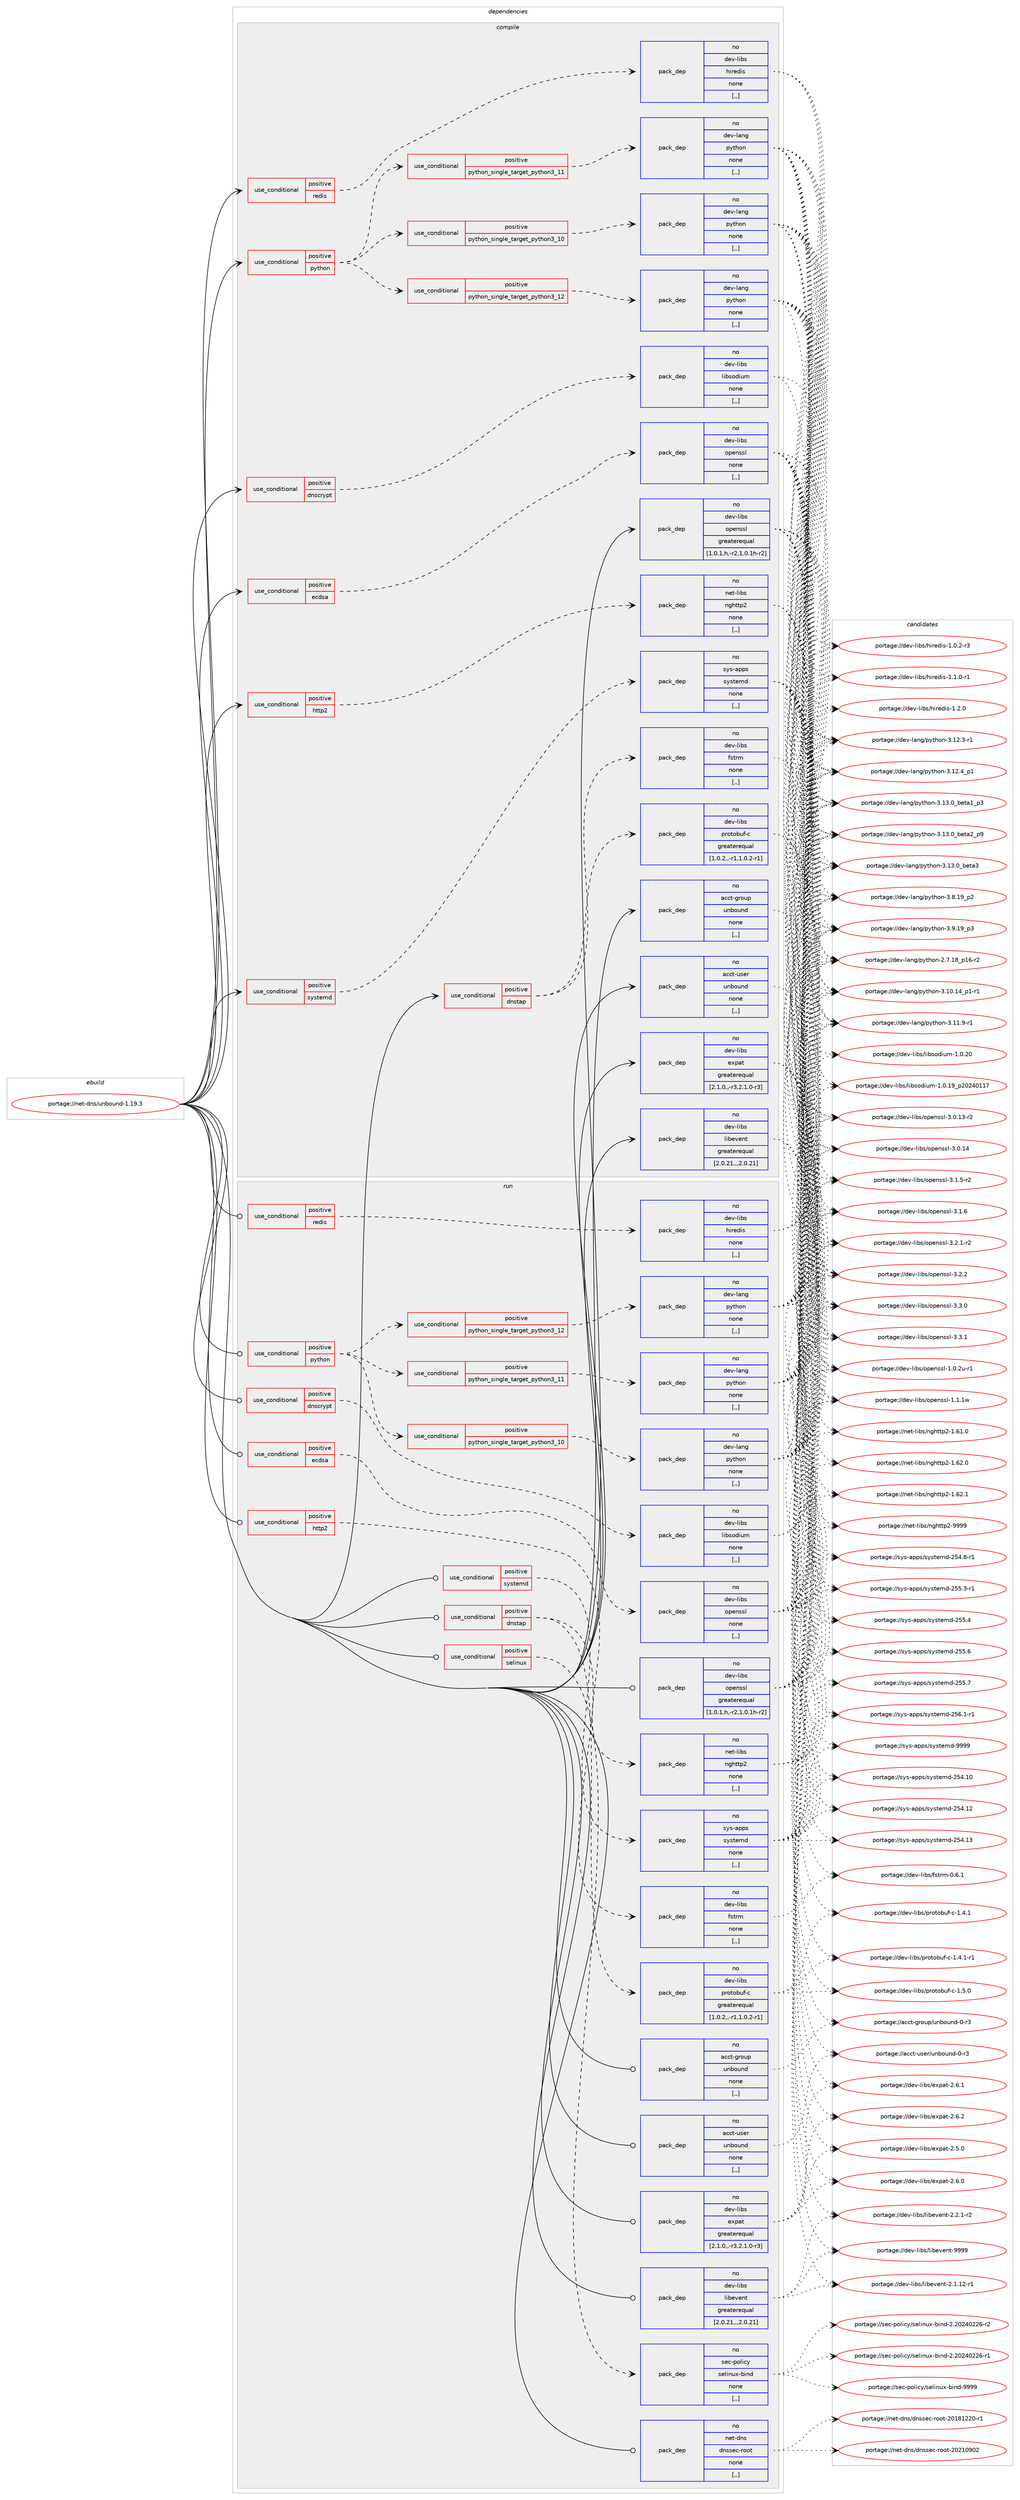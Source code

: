 digraph prolog {

# *************
# Graph options
# *************

newrank=true;
concentrate=true;
compound=true;
graph [rankdir=LR,fontname=Helvetica,fontsize=10,ranksep=1.5];#, ranksep=2.5, nodesep=0.2];
edge  [arrowhead=vee];
node  [fontname=Helvetica,fontsize=10];

# **********
# The ebuild
# **********

subgraph cluster_leftcol {
color=gray;
rank=same;
label=<<i>ebuild</i>>;
id [label="portage://net-dns/unbound-1.19.3", color=red, width=4, href="../net-dns/unbound-1.19.3.svg"];
}

# ****************
# The dependencies
# ****************

subgraph cluster_midcol {
color=gray;
label=<<i>dependencies</i>>;
subgraph cluster_compile {
fillcolor="#eeeeee";
style=filled;
label=<<i>compile</i>>;
subgraph cond87508 {
dependency337919 [label=<<TABLE BORDER="0" CELLBORDER="1" CELLSPACING="0" CELLPADDING="4"><TR><TD ROWSPAN="3" CELLPADDING="10">use_conditional</TD></TR><TR><TD>positive</TD></TR><TR><TD>dnscrypt</TD></TR></TABLE>>, shape=none, color=red];
subgraph pack247878 {
dependency337920 [label=<<TABLE BORDER="0" CELLBORDER="1" CELLSPACING="0" CELLPADDING="4" WIDTH="220"><TR><TD ROWSPAN="6" CELLPADDING="30">pack_dep</TD></TR><TR><TD WIDTH="110">no</TD></TR><TR><TD>dev-libs</TD></TR><TR><TD>libsodium</TD></TR><TR><TD>none</TD></TR><TR><TD>[,,]</TD></TR></TABLE>>, shape=none, color=blue];
}
dependency337919:e -> dependency337920:w [weight=20,style="dashed",arrowhead="vee"];
}
id:e -> dependency337919:w [weight=20,style="solid",arrowhead="vee"];
subgraph cond87509 {
dependency337921 [label=<<TABLE BORDER="0" CELLBORDER="1" CELLSPACING="0" CELLPADDING="4"><TR><TD ROWSPAN="3" CELLPADDING="10">use_conditional</TD></TR><TR><TD>positive</TD></TR><TR><TD>dnstap</TD></TR></TABLE>>, shape=none, color=red];
subgraph pack247879 {
dependency337922 [label=<<TABLE BORDER="0" CELLBORDER="1" CELLSPACING="0" CELLPADDING="4" WIDTH="220"><TR><TD ROWSPAN="6" CELLPADDING="30">pack_dep</TD></TR><TR><TD WIDTH="110">no</TD></TR><TR><TD>dev-libs</TD></TR><TR><TD>fstrm</TD></TR><TR><TD>none</TD></TR><TR><TD>[,,]</TD></TR></TABLE>>, shape=none, color=blue];
}
dependency337921:e -> dependency337922:w [weight=20,style="dashed",arrowhead="vee"];
subgraph pack247880 {
dependency337923 [label=<<TABLE BORDER="0" CELLBORDER="1" CELLSPACING="0" CELLPADDING="4" WIDTH="220"><TR><TD ROWSPAN="6" CELLPADDING="30">pack_dep</TD></TR><TR><TD WIDTH="110">no</TD></TR><TR><TD>dev-libs</TD></TR><TR><TD>protobuf-c</TD></TR><TR><TD>greaterequal</TD></TR><TR><TD>[1.0.2,,-r1,1.0.2-r1]</TD></TR></TABLE>>, shape=none, color=blue];
}
dependency337921:e -> dependency337923:w [weight=20,style="dashed",arrowhead="vee"];
}
id:e -> dependency337921:w [weight=20,style="solid",arrowhead="vee"];
subgraph cond87510 {
dependency337924 [label=<<TABLE BORDER="0" CELLBORDER="1" CELLSPACING="0" CELLPADDING="4"><TR><TD ROWSPAN="3" CELLPADDING="10">use_conditional</TD></TR><TR><TD>positive</TD></TR><TR><TD>ecdsa</TD></TR></TABLE>>, shape=none, color=red];
subgraph pack247881 {
dependency337925 [label=<<TABLE BORDER="0" CELLBORDER="1" CELLSPACING="0" CELLPADDING="4" WIDTH="220"><TR><TD ROWSPAN="6" CELLPADDING="30">pack_dep</TD></TR><TR><TD WIDTH="110">no</TD></TR><TR><TD>dev-libs</TD></TR><TR><TD>openssl</TD></TR><TR><TD>none</TD></TR><TR><TD>[,,]</TD></TR></TABLE>>, shape=none, color=blue];
}
dependency337924:e -> dependency337925:w [weight=20,style="dashed",arrowhead="vee"];
}
id:e -> dependency337924:w [weight=20,style="solid",arrowhead="vee"];
subgraph cond87511 {
dependency337926 [label=<<TABLE BORDER="0" CELLBORDER="1" CELLSPACING="0" CELLPADDING="4"><TR><TD ROWSPAN="3" CELLPADDING="10">use_conditional</TD></TR><TR><TD>positive</TD></TR><TR><TD>http2</TD></TR></TABLE>>, shape=none, color=red];
subgraph pack247882 {
dependency337927 [label=<<TABLE BORDER="0" CELLBORDER="1" CELLSPACING="0" CELLPADDING="4" WIDTH="220"><TR><TD ROWSPAN="6" CELLPADDING="30">pack_dep</TD></TR><TR><TD WIDTH="110">no</TD></TR><TR><TD>net-libs</TD></TR><TR><TD>nghttp2</TD></TR><TR><TD>none</TD></TR><TR><TD>[,,]</TD></TR></TABLE>>, shape=none, color=blue];
}
dependency337926:e -> dependency337927:w [weight=20,style="dashed",arrowhead="vee"];
}
id:e -> dependency337926:w [weight=20,style="solid",arrowhead="vee"];
subgraph cond87512 {
dependency337928 [label=<<TABLE BORDER="0" CELLBORDER="1" CELLSPACING="0" CELLPADDING="4"><TR><TD ROWSPAN="3" CELLPADDING="10">use_conditional</TD></TR><TR><TD>positive</TD></TR><TR><TD>python</TD></TR></TABLE>>, shape=none, color=red];
subgraph cond87513 {
dependency337929 [label=<<TABLE BORDER="0" CELLBORDER="1" CELLSPACING="0" CELLPADDING="4"><TR><TD ROWSPAN="3" CELLPADDING="10">use_conditional</TD></TR><TR><TD>positive</TD></TR><TR><TD>python_single_target_python3_10</TD></TR></TABLE>>, shape=none, color=red];
subgraph pack247883 {
dependency337930 [label=<<TABLE BORDER="0" CELLBORDER="1" CELLSPACING="0" CELLPADDING="4" WIDTH="220"><TR><TD ROWSPAN="6" CELLPADDING="30">pack_dep</TD></TR><TR><TD WIDTH="110">no</TD></TR><TR><TD>dev-lang</TD></TR><TR><TD>python</TD></TR><TR><TD>none</TD></TR><TR><TD>[,,]</TD></TR></TABLE>>, shape=none, color=blue];
}
dependency337929:e -> dependency337930:w [weight=20,style="dashed",arrowhead="vee"];
}
dependency337928:e -> dependency337929:w [weight=20,style="dashed",arrowhead="vee"];
subgraph cond87514 {
dependency337931 [label=<<TABLE BORDER="0" CELLBORDER="1" CELLSPACING="0" CELLPADDING="4"><TR><TD ROWSPAN="3" CELLPADDING="10">use_conditional</TD></TR><TR><TD>positive</TD></TR><TR><TD>python_single_target_python3_11</TD></TR></TABLE>>, shape=none, color=red];
subgraph pack247884 {
dependency337932 [label=<<TABLE BORDER="0" CELLBORDER="1" CELLSPACING="0" CELLPADDING="4" WIDTH="220"><TR><TD ROWSPAN="6" CELLPADDING="30">pack_dep</TD></TR><TR><TD WIDTH="110">no</TD></TR><TR><TD>dev-lang</TD></TR><TR><TD>python</TD></TR><TR><TD>none</TD></TR><TR><TD>[,,]</TD></TR></TABLE>>, shape=none, color=blue];
}
dependency337931:e -> dependency337932:w [weight=20,style="dashed",arrowhead="vee"];
}
dependency337928:e -> dependency337931:w [weight=20,style="dashed",arrowhead="vee"];
subgraph cond87515 {
dependency337933 [label=<<TABLE BORDER="0" CELLBORDER="1" CELLSPACING="0" CELLPADDING="4"><TR><TD ROWSPAN="3" CELLPADDING="10">use_conditional</TD></TR><TR><TD>positive</TD></TR><TR><TD>python_single_target_python3_12</TD></TR></TABLE>>, shape=none, color=red];
subgraph pack247885 {
dependency337934 [label=<<TABLE BORDER="0" CELLBORDER="1" CELLSPACING="0" CELLPADDING="4" WIDTH="220"><TR><TD ROWSPAN="6" CELLPADDING="30">pack_dep</TD></TR><TR><TD WIDTH="110">no</TD></TR><TR><TD>dev-lang</TD></TR><TR><TD>python</TD></TR><TR><TD>none</TD></TR><TR><TD>[,,]</TD></TR></TABLE>>, shape=none, color=blue];
}
dependency337933:e -> dependency337934:w [weight=20,style="dashed",arrowhead="vee"];
}
dependency337928:e -> dependency337933:w [weight=20,style="dashed",arrowhead="vee"];
}
id:e -> dependency337928:w [weight=20,style="solid",arrowhead="vee"];
subgraph cond87516 {
dependency337935 [label=<<TABLE BORDER="0" CELLBORDER="1" CELLSPACING="0" CELLPADDING="4"><TR><TD ROWSPAN="3" CELLPADDING="10">use_conditional</TD></TR><TR><TD>positive</TD></TR><TR><TD>redis</TD></TR></TABLE>>, shape=none, color=red];
subgraph pack247886 {
dependency337936 [label=<<TABLE BORDER="0" CELLBORDER="1" CELLSPACING="0" CELLPADDING="4" WIDTH="220"><TR><TD ROWSPAN="6" CELLPADDING="30">pack_dep</TD></TR><TR><TD WIDTH="110">no</TD></TR><TR><TD>dev-libs</TD></TR><TR><TD>hiredis</TD></TR><TR><TD>none</TD></TR><TR><TD>[,,]</TD></TR></TABLE>>, shape=none, color=blue];
}
dependency337935:e -> dependency337936:w [weight=20,style="dashed",arrowhead="vee"];
}
id:e -> dependency337935:w [weight=20,style="solid",arrowhead="vee"];
subgraph cond87517 {
dependency337937 [label=<<TABLE BORDER="0" CELLBORDER="1" CELLSPACING="0" CELLPADDING="4"><TR><TD ROWSPAN="3" CELLPADDING="10">use_conditional</TD></TR><TR><TD>positive</TD></TR><TR><TD>systemd</TD></TR></TABLE>>, shape=none, color=red];
subgraph pack247887 {
dependency337938 [label=<<TABLE BORDER="0" CELLBORDER="1" CELLSPACING="0" CELLPADDING="4" WIDTH="220"><TR><TD ROWSPAN="6" CELLPADDING="30">pack_dep</TD></TR><TR><TD WIDTH="110">no</TD></TR><TR><TD>sys-apps</TD></TR><TR><TD>systemd</TD></TR><TR><TD>none</TD></TR><TR><TD>[,,]</TD></TR></TABLE>>, shape=none, color=blue];
}
dependency337937:e -> dependency337938:w [weight=20,style="dashed",arrowhead="vee"];
}
id:e -> dependency337937:w [weight=20,style="solid",arrowhead="vee"];
subgraph pack247888 {
dependency337939 [label=<<TABLE BORDER="0" CELLBORDER="1" CELLSPACING="0" CELLPADDING="4" WIDTH="220"><TR><TD ROWSPAN="6" CELLPADDING="30">pack_dep</TD></TR><TR><TD WIDTH="110">no</TD></TR><TR><TD>acct-group</TD></TR><TR><TD>unbound</TD></TR><TR><TD>none</TD></TR><TR><TD>[,,]</TD></TR></TABLE>>, shape=none, color=blue];
}
id:e -> dependency337939:w [weight=20,style="solid",arrowhead="vee"];
subgraph pack247889 {
dependency337940 [label=<<TABLE BORDER="0" CELLBORDER="1" CELLSPACING="0" CELLPADDING="4" WIDTH="220"><TR><TD ROWSPAN="6" CELLPADDING="30">pack_dep</TD></TR><TR><TD WIDTH="110">no</TD></TR><TR><TD>acct-user</TD></TR><TR><TD>unbound</TD></TR><TR><TD>none</TD></TR><TR><TD>[,,]</TD></TR></TABLE>>, shape=none, color=blue];
}
id:e -> dependency337940:w [weight=20,style="solid",arrowhead="vee"];
subgraph pack247890 {
dependency337941 [label=<<TABLE BORDER="0" CELLBORDER="1" CELLSPACING="0" CELLPADDING="4" WIDTH="220"><TR><TD ROWSPAN="6" CELLPADDING="30">pack_dep</TD></TR><TR><TD WIDTH="110">no</TD></TR><TR><TD>dev-libs</TD></TR><TR><TD>expat</TD></TR><TR><TD>greaterequal</TD></TR><TR><TD>[2.1.0,,-r3,2.1.0-r3]</TD></TR></TABLE>>, shape=none, color=blue];
}
id:e -> dependency337941:w [weight=20,style="solid",arrowhead="vee"];
subgraph pack247891 {
dependency337942 [label=<<TABLE BORDER="0" CELLBORDER="1" CELLSPACING="0" CELLPADDING="4" WIDTH="220"><TR><TD ROWSPAN="6" CELLPADDING="30">pack_dep</TD></TR><TR><TD WIDTH="110">no</TD></TR><TR><TD>dev-libs</TD></TR><TR><TD>libevent</TD></TR><TR><TD>greaterequal</TD></TR><TR><TD>[2.0.21,,,2.0.21]</TD></TR></TABLE>>, shape=none, color=blue];
}
id:e -> dependency337942:w [weight=20,style="solid",arrowhead="vee"];
subgraph pack247892 {
dependency337943 [label=<<TABLE BORDER="0" CELLBORDER="1" CELLSPACING="0" CELLPADDING="4" WIDTH="220"><TR><TD ROWSPAN="6" CELLPADDING="30">pack_dep</TD></TR><TR><TD WIDTH="110">no</TD></TR><TR><TD>dev-libs</TD></TR><TR><TD>openssl</TD></TR><TR><TD>greaterequal</TD></TR><TR><TD>[1.0.1,h,-r2,1.0.1h-r2]</TD></TR></TABLE>>, shape=none, color=blue];
}
id:e -> dependency337943:w [weight=20,style="solid",arrowhead="vee"];
}
subgraph cluster_compileandrun {
fillcolor="#eeeeee";
style=filled;
label=<<i>compile and run</i>>;
}
subgraph cluster_run {
fillcolor="#eeeeee";
style=filled;
label=<<i>run</i>>;
subgraph cond87518 {
dependency337944 [label=<<TABLE BORDER="0" CELLBORDER="1" CELLSPACING="0" CELLPADDING="4"><TR><TD ROWSPAN="3" CELLPADDING="10">use_conditional</TD></TR><TR><TD>positive</TD></TR><TR><TD>dnscrypt</TD></TR></TABLE>>, shape=none, color=red];
subgraph pack247893 {
dependency337945 [label=<<TABLE BORDER="0" CELLBORDER="1" CELLSPACING="0" CELLPADDING="4" WIDTH="220"><TR><TD ROWSPAN="6" CELLPADDING="30">pack_dep</TD></TR><TR><TD WIDTH="110">no</TD></TR><TR><TD>dev-libs</TD></TR><TR><TD>libsodium</TD></TR><TR><TD>none</TD></TR><TR><TD>[,,]</TD></TR></TABLE>>, shape=none, color=blue];
}
dependency337944:e -> dependency337945:w [weight=20,style="dashed",arrowhead="vee"];
}
id:e -> dependency337944:w [weight=20,style="solid",arrowhead="odot"];
subgraph cond87519 {
dependency337946 [label=<<TABLE BORDER="0" CELLBORDER="1" CELLSPACING="0" CELLPADDING="4"><TR><TD ROWSPAN="3" CELLPADDING="10">use_conditional</TD></TR><TR><TD>positive</TD></TR><TR><TD>dnstap</TD></TR></TABLE>>, shape=none, color=red];
subgraph pack247894 {
dependency337947 [label=<<TABLE BORDER="0" CELLBORDER="1" CELLSPACING="0" CELLPADDING="4" WIDTH="220"><TR><TD ROWSPAN="6" CELLPADDING="30">pack_dep</TD></TR><TR><TD WIDTH="110">no</TD></TR><TR><TD>dev-libs</TD></TR><TR><TD>fstrm</TD></TR><TR><TD>none</TD></TR><TR><TD>[,,]</TD></TR></TABLE>>, shape=none, color=blue];
}
dependency337946:e -> dependency337947:w [weight=20,style="dashed",arrowhead="vee"];
subgraph pack247895 {
dependency337948 [label=<<TABLE BORDER="0" CELLBORDER="1" CELLSPACING="0" CELLPADDING="4" WIDTH="220"><TR><TD ROWSPAN="6" CELLPADDING="30">pack_dep</TD></TR><TR><TD WIDTH="110">no</TD></TR><TR><TD>dev-libs</TD></TR><TR><TD>protobuf-c</TD></TR><TR><TD>greaterequal</TD></TR><TR><TD>[1.0.2,,-r1,1.0.2-r1]</TD></TR></TABLE>>, shape=none, color=blue];
}
dependency337946:e -> dependency337948:w [weight=20,style="dashed",arrowhead="vee"];
}
id:e -> dependency337946:w [weight=20,style="solid",arrowhead="odot"];
subgraph cond87520 {
dependency337949 [label=<<TABLE BORDER="0" CELLBORDER="1" CELLSPACING="0" CELLPADDING="4"><TR><TD ROWSPAN="3" CELLPADDING="10">use_conditional</TD></TR><TR><TD>positive</TD></TR><TR><TD>ecdsa</TD></TR></TABLE>>, shape=none, color=red];
subgraph pack247896 {
dependency337950 [label=<<TABLE BORDER="0" CELLBORDER="1" CELLSPACING="0" CELLPADDING="4" WIDTH="220"><TR><TD ROWSPAN="6" CELLPADDING="30">pack_dep</TD></TR><TR><TD WIDTH="110">no</TD></TR><TR><TD>dev-libs</TD></TR><TR><TD>openssl</TD></TR><TR><TD>none</TD></TR><TR><TD>[,,]</TD></TR></TABLE>>, shape=none, color=blue];
}
dependency337949:e -> dependency337950:w [weight=20,style="dashed",arrowhead="vee"];
}
id:e -> dependency337949:w [weight=20,style="solid",arrowhead="odot"];
subgraph cond87521 {
dependency337951 [label=<<TABLE BORDER="0" CELLBORDER="1" CELLSPACING="0" CELLPADDING="4"><TR><TD ROWSPAN="3" CELLPADDING="10">use_conditional</TD></TR><TR><TD>positive</TD></TR><TR><TD>http2</TD></TR></TABLE>>, shape=none, color=red];
subgraph pack247897 {
dependency337952 [label=<<TABLE BORDER="0" CELLBORDER="1" CELLSPACING="0" CELLPADDING="4" WIDTH="220"><TR><TD ROWSPAN="6" CELLPADDING="30">pack_dep</TD></TR><TR><TD WIDTH="110">no</TD></TR><TR><TD>net-libs</TD></TR><TR><TD>nghttp2</TD></TR><TR><TD>none</TD></TR><TR><TD>[,,]</TD></TR></TABLE>>, shape=none, color=blue];
}
dependency337951:e -> dependency337952:w [weight=20,style="dashed",arrowhead="vee"];
}
id:e -> dependency337951:w [weight=20,style="solid",arrowhead="odot"];
subgraph cond87522 {
dependency337953 [label=<<TABLE BORDER="0" CELLBORDER="1" CELLSPACING="0" CELLPADDING="4"><TR><TD ROWSPAN="3" CELLPADDING="10">use_conditional</TD></TR><TR><TD>positive</TD></TR><TR><TD>python</TD></TR></TABLE>>, shape=none, color=red];
subgraph cond87523 {
dependency337954 [label=<<TABLE BORDER="0" CELLBORDER="1" CELLSPACING="0" CELLPADDING="4"><TR><TD ROWSPAN="3" CELLPADDING="10">use_conditional</TD></TR><TR><TD>positive</TD></TR><TR><TD>python_single_target_python3_10</TD></TR></TABLE>>, shape=none, color=red];
subgraph pack247898 {
dependency337955 [label=<<TABLE BORDER="0" CELLBORDER="1" CELLSPACING="0" CELLPADDING="4" WIDTH="220"><TR><TD ROWSPAN="6" CELLPADDING="30">pack_dep</TD></TR><TR><TD WIDTH="110">no</TD></TR><TR><TD>dev-lang</TD></TR><TR><TD>python</TD></TR><TR><TD>none</TD></TR><TR><TD>[,,]</TD></TR></TABLE>>, shape=none, color=blue];
}
dependency337954:e -> dependency337955:w [weight=20,style="dashed",arrowhead="vee"];
}
dependency337953:e -> dependency337954:w [weight=20,style="dashed",arrowhead="vee"];
subgraph cond87524 {
dependency337956 [label=<<TABLE BORDER="0" CELLBORDER="1" CELLSPACING="0" CELLPADDING="4"><TR><TD ROWSPAN="3" CELLPADDING="10">use_conditional</TD></TR><TR><TD>positive</TD></TR><TR><TD>python_single_target_python3_11</TD></TR></TABLE>>, shape=none, color=red];
subgraph pack247899 {
dependency337957 [label=<<TABLE BORDER="0" CELLBORDER="1" CELLSPACING="0" CELLPADDING="4" WIDTH="220"><TR><TD ROWSPAN="6" CELLPADDING="30">pack_dep</TD></TR><TR><TD WIDTH="110">no</TD></TR><TR><TD>dev-lang</TD></TR><TR><TD>python</TD></TR><TR><TD>none</TD></TR><TR><TD>[,,]</TD></TR></TABLE>>, shape=none, color=blue];
}
dependency337956:e -> dependency337957:w [weight=20,style="dashed",arrowhead="vee"];
}
dependency337953:e -> dependency337956:w [weight=20,style="dashed",arrowhead="vee"];
subgraph cond87525 {
dependency337958 [label=<<TABLE BORDER="0" CELLBORDER="1" CELLSPACING="0" CELLPADDING="4"><TR><TD ROWSPAN="3" CELLPADDING="10">use_conditional</TD></TR><TR><TD>positive</TD></TR><TR><TD>python_single_target_python3_12</TD></TR></TABLE>>, shape=none, color=red];
subgraph pack247900 {
dependency337959 [label=<<TABLE BORDER="0" CELLBORDER="1" CELLSPACING="0" CELLPADDING="4" WIDTH="220"><TR><TD ROWSPAN="6" CELLPADDING="30">pack_dep</TD></TR><TR><TD WIDTH="110">no</TD></TR><TR><TD>dev-lang</TD></TR><TR><TD>python</TD></TR><TR><TD>none</TD></TR><TR><TD>[,,]</TD></TR></TABLE>>, shape=none, color=blue];
}
dependency337958:e -> dependency337959:w [weight=20,style="dashed",arrowhead="vee"];
}
dependency337953:e -> dependency337958:w [weight=20,style="dashed",arrowhead="vee"];
}
id:e -> dependency337953:w [weight=20,style="solid",arrowhead="odot"];
subgraph cond87526 {
dependency337960 [label=<<TABLE BORDER="0" CELLBORDER="1" CELLSPACING="0" CELLPADDING="4"><TR><TD ROWSPAN="3" CELLPADDING="10">use_conditional</TD></TR><TR><TD>positive</TD></TR><TR><TD>redis</TD></TR></TABLE>>, shape=none, color=red];
subgraph pack247901 {
dependency337961 [label=<<TABLE BORDER="0" CELLBORDER="1" CELLSPACING="0" CELLPADDING="4" WIDTH="220"><TR><TD ROWSPAN="6" CELLPADDING="30">pack_dep</TD></TR><TR><TD WIDTH="110">no</TD></TR><TR><TD>dev-libs</TD></TR><TR><TD>hiredis</TD></TR><TR><TD>none</TD></TR><TR><TD>[,,]</TD></TR></TABLE>>, shape=none, color=blue];
}
dependency337960:e -> dependency337961:w [weight=20,style="dashed",arrowhead="vee"];
}
id:e -> dependency337960:w [weight=20,style="solid",arrowhead="odot"];
subgraph cond87527 {
dependency337962 [label=<<TABLE BORDER="0" CELLBORDER="1" CELLSPACING="0" CELLPADDING="4"><TR><TD ROWSPAN="3" CELLPADDING="10">use_conditional</TD></TR><TR><TD>positive</TD></TR><TR><TD>selinux</TD></TR></TABLE>>, shape=none, color=red];
subgraph pack247902 {
dependency337963 [label=<<TABLE BORDER="0" CELLBORDER="1" CELLSPACING="0" CELLPADDING="4" WIDTH="220"><TR><TD ROWSPAN="6" CELLPADDING="30">pack_dep</TD></TR><TR><TD WIDTH="110">no</TD></TR><TR><TD>sec-policy</TD></TR><TR><TD>selinux-bind</TD></TR><TR><TD>none</TD></TR><TR><TD>[,,]</TD></TR></TABLE>>, shape=none, color=blue];
}
dependency337962:e -> dependency337963:w [weight=20,style="dashed",arrowhead="vee"];
}
id:e -> dependency337962:w [weight=20,style="solid",arrowhead="odot"];
subgraph cond87528 {
dependency337964 [label=<<TABLE BORDER="0" CELLBORDER="1" CELLSPACING="0" CELLPADDING="4"><TR><TD ROWSPAN="3" CELLPADDING="10">use_conditional</TD></TR><TR><TD>positive</TD></TR><TR><TD>systemd</TD></TR></TABLE>>, shape=none, color=red];
subgraph pack247903 {
dependency337965 [label=<<TABLE BORDER="0" CELLBORDER="1" CELLSPACING="0" CELLPADDING="4" WIDTH="220"><TR><TD ROWSPAN="6" CELLPADDING="30">pack_dep</TD></TR><TR><TD WIDTH="110">no</TD></TR><TR><TD>sys-apps</TD></TR><TR><TD>systemd</TD></TR><TR><TD>none</TD></TR><TR><TD>[,,]</TD></TR></TABLE>>, shape=none, color=blue];
}
dependency337964:e -> dependency337965:w [weight=20,style="dashed",arrowhead="vee"];
}
id:e -> dependency337964:w [weight=20,style="solid",arrowhead="odot"];
subgraph pack247904 {
dependency337966 [label=<<TABLE BORDER="0" CELLBORDER="1" CELLSPACING="0" CELLPADDING="4" WIDTH="220"><TR><TD ROWSPAN="6" CELLPADDING="30">pack_dep</TD></TR><TR><TD WIDTH="110">no</TD></TR><TR><TD>acct-group</TD></TR><TR><TD>unbound</TD></TR><TR><TD>none</TD></TR><TR><TD>[,,]</TD></TR></TABLE>>, shape=none, color=blue];
}
id:e -> dependency337966:w [weight=20,style="solid",arrowhead="odot"];
subgraph pack247905 {
dependency337967 [label=<<TABLE BORDER="0" CELLBORDER="1" CELLSPACING="0" CELLPADDING="4" WIDTH="220"><TR><TD ROWSPAN="6" CELLPADDING="30">pack_dep</TD></TR><TR><TD WIDTH="110">no</TD></TR><TR><TD>acct-user</TD></TR><TR><TD>unbound</TD></TR><TR><TD>none</TD></TR><TR><TD>[,,]</TD></TR></TABLE>>, shape=none, color=blue];
}
id:e -> dependency337967:w [weight=20,style="solid",arrowhead="odot"];
subgraph pack247906 {
dependency337968 [label=<<TABLE BORDER="0" CELLBORDER="1" CELLSPACING="0" CELLPADDING="4" WIDTH="220"><TR><TD ROWSPAN="6" CELLPADDING="30">pack_dep</TD></TR><TR><TD WIDTH="110">no</TD></TR><TR><TD>dev-libs</TD></TR><TR><TD>expat</TD></TR><TR><TD>greaterequal</TD></TR><TR><TD>[2.1.0,,-r3,2.1.0-r3]</TD></TR></TABLE>>, shape=none, color=blue];
}
id:e -> dependency337968:w [weight=20,style="solid",arrowhead="odot"];
subgraph pack247907 {
dependency337969 [label=<<TABLE BORDER="0" CELLBORDER="1" CELLSPACING="0" CELLPADDING="4" WIDTH="220"><TR><TD ROWSPAN="6" CELLPADDING="30">pack_dep</TD></TR><TR><TD WIDTH="110">no</TD></TR><TR><TD>dev-libs</TD></TR><TR><TD>libevent</TD></TR><TR><TD>greaterequal</TD></TR><TR><TD>[2.0.21,,,2.0.21]</TD></TR></TABLE>>, shape=none, color=blue];
}
id:e -> dependency337969:w [weight=20,style="solid",arrowhead="odot"];
subgraph pack247908 {
dependency337970 [label=<<TABLE BORDER="0" CELLBORDER="1" CELLSPACING="0" CELLPADDING="4" WIDTH="220"><TR><TD ROWSPAN="6" CELLPADDING="30">pack_dep</TD></TR><TR><TD WIDTH="110">no</TD></TR><TR><TD>dev-libs</TD></TR><TR><TD>openssl</TD></TR><TR><TD>greaterequal</TD></TR><TR><TD>[1.0.1,h,-r2,1.0.1h-r2]</TD></TR></TABLE>>, shape=none, color=blue];
}
id:e -> dependency337970:w [weight=20,style="solid",arrowhead="odot"];
subgraph pack247909 {
dependency337971 [label=<<TABLE BORDER="0" CELLBORDER="1" CELLSPACING="0" CELLPADDING="4" WIDTH="220"><TR><TD ROWSPAN="6" CELLPADDING="30">pack_dep</TD></TR><TR><TD WIDTH="110">no</TD></TR><TR><TD>net-dns</TD></TR><TR><TD>dnssec-root</TD></TR><TR><TD>none</TD></TR><TR><TD>[,,]</TD></TR></TABLE>>, shape=none, color=blue];
}
id:e -> dependency337971:w [weight=20,style="solid",arrowhead="odot"];
}
}

# **************
# The candidates
# **************

subgraph cluster_choices {
rank=same;
color=gray;
label=<<i>candidates</i>>;

subgraph choice247878 {
color=black;
nodesep=1;
choice1001011184510810598115471081059811511110010511710945494648464957951125048505248494955 [label="portage://dev-libs/libsodium-1.0.19_p20240117", color=red, width=4,href="../dev-libs/libsodium-1.0.19_p20240117.svg"];
choice1001011184510810598115471081059811511110010511710945494648465048 [label="portage://dev-libs/libsodium-1.0.20", color=red, width=4,href="../dev-libs/libsodium-1.0.20.svg"];
dependency337920:e -> choice1001011184510810598115471081059811511110010511710945494648464957951125048505248494955:w [style=dotted,weight="100"];
dependency337920:e -> choice1001011184510810598115471081059811511110010511710945494648465048:w [style=dotted,weight="100"];
}
subgraph choice247879 {
color=black;
nodesep=1;
choice100101118451081059811547102115116114109454846544649 [label="portage://dev-libs/fstrm-0.6.1", color=red, width=4,href="../dev-libs/fstrm-0.6.1.svg"];
dependency337922:e -> choice100101118451081059811547102115116114109454846544649:w [style=dotted,weight="100"];
}
subgraph choice247880 {
color=black;
nodesep=1;
choice100101118451081059811547112114111116111981171024599454946524649 [label="portage://dev-libs/protobuf-c-1.4.1", color=red, width=4,href="../dev-libs/protobuf-c-1.4.1.svg"];
choice1001011184510810598115471121141111161119811710245994549465246494511449 [label="portage://dev-libs/protobuf-c-1.4.1-r1", color=red, width=4,href="../dev-libs/protobuf-c-1.4.1-r1.svg"];
choice100101118451081059811547112114111116111981171024599454946534648 [label="portage://dev-libs/protobuf-c-1.5.0", color=red, width=4,href="../dev-libs/protobuf-c-1.5.0.svg"];
dependency337923:e -> choice100101118451081059811547112114111116111981171024599454946524649:w [style=dotted,weight="100"];
dependency337923:e -> choice1001011184510810598115471121141111161119811710245994549465246494511449:w [style=dotted,weight="100"];
dependency337923:e -> choice100101118451081059811547112114111116111981171024599454946534648:w [style=dotted,weight="100"];
}
subgraph choice247881 {
color=black;
nodesep=1;
choice1001011184510810598115471111121011101151151084549464846501174511449 [label="portage://dev-libs/openssl-1.0.2u-r1", color=red, width=4,href="../dev-libs/openssl-1.0.2u-r1.svg"];
choice100101118451081059811547111112101110115115108454946494649119 [label="portage://dev-libs/openssl-1.1.1w", color=red, width=4,href="../dev-libs/openssl-1.1.1w.svg"];
choice100101118451081059811547111112101110115115108455146484649514511450 [label="portage://dev-libs/openssl-3.0.13-r2", color=red, width=4,href="../dev-libs/openssl-3.0.13-r2.svg"];
choice10010111845108105981154711111210111011511510845514648464952 [label="portage://dev-libs/openssl-3.0.14", color=red, width=4,href="../dev-libs/openssl-3.0.14.svg"];
choice1001011184510810598115471111121011101151151084551464946534511450 [label="portage://dev-libs/openssl-3.1.5-r2", color=red, width=4,href="../dev-libs/openssl-3.1.5-r2.svg"];
choice100101118451081059811547111112101110115115108455146494654 [label="portage://dev-libs/openssl-3.1.6", color=red, width=4,href="../dev-libs/openssl-3.1.6.svg"];
choice1001011184510810598115471111121011101151151084551465046494511450 [label="portage://dev-libs/openssl-3.2.1-r2", color=red, width=4,href="../dev-libs/openssl-3.2.1-r2.svg"];
choice100101118451081059811547111112101110115115108455146504650 [label="portage://dev-libs/openssl-3.2.2", color=red, width=4,href="../dev-libs/openssl-3.2.2.svg"];
choice100101118451081059811547111112101110115115108455146514648 [label="portage://dev-libs/openssl-3.3.0", color=red, width=4,href="../dev-libs/openssl-3.3.0.svg"];
choice100101118451081059811547111112101110115115108455146514649 [label="portage://dev-libs/openssl-3.3.1", color=red, width=4,href="../dev-libs/openssl-3.3.1.svg"];
dependency337925:e -> choice1001011184510810598115471111121011101151151084549464846501174511449:w [style=dotted,weight="100"];
dependency337925:e -> choice100101118451081059811547111112101110115115108454946494649119:w [style=dotted,weight="100"];
dependency337925:e -> choice100101118451081059811547111112101110115115108455146484649514511450:w [style=dotted,weight="100"];
dependency337925:e -> choice10010111845108105981154711111210111011511510845514648464952:w [style=dotted,weight="100"];
dependency337925:e -> choice1001011184510810598115471111121011101151151084551464946534511450:w [style=dotted,weight="100"];
dependency337925:e -> choice100101118451081059811547111112101110115115108455146494654:w [style=dotted,weight="100"];
dependency337925:e -> choice1001011184510810598115471111121011101151151084551465046494511450:w [style=dotted,weight="100"];
dependency337925:e -> choice100101118451081059811547111112101110115115108455146504650:w [style=dotted,weight="100"];
dependency337925:e -> choice100101118451081059811547111112101110115115108455146514648:w [style=dotted,weight="100"];
dependency337925:e -> choice100101118451081059811547111112101110115115108455146514649:w [style=dotted,weight="100"];
}
subgraph choice247882 {
color=black;
nodesep=1;
choice1101011164510810598115471101031041161161125045494654494648 [label="portage://net-libs/nghttp2-1.61.0", color=red, width=4,href="../net-libs/nghttp2-1.61.0.svg"];
choice1101011164510810598115471101031041161161125045494654504648 [label="portage://net-libs/nghttp2-1.62.0", color=red, width=4,href="../net-libs/nghttp2-1.62.0.svg"];
choice1101011164510810598115471101031041161161125045494654504649 [label="portage://net-libs/nghttp2-1.62.1", color=red, width=4,href="../net-libs/nghttp2-1.62.1.svg"];
choice110101116451081059811547110103104116116112504557575757 [label="portage://net-libs/nghttp2-9999", color=red, width=4,href="../net-libs/nghttp2-9999.svg"];
dependency337927:e -> choice1101011164510810598115471101031041161161125045494654494648:w [style=dotted,weight="100"];
dependency337927:e -> choice1101011164510810598115471101031041161161125045494654504648:w [style=dotted,weight="100"];
dependency337927:e -> choice1101011164510810598115471101031041161161125045494654504649:w [style=dotted,weight="100"];
dependency337927:e -> choice110101116451081059811547110103104116116112504557575757:w [style=dotted,weight="100"];
}
subgraph choice247883 {
color=black;
nodesep=1;
choice100101118451089711010347112121116104111110455046554649569511249544511450 [label="portage://dev-lang/python-2.7.18_p16-r2", color=red, width=4,href="../dev-lang/python-2.7.18_p16-r2.svg"];
choice100101118451089711010347112121116104111110455146494846495295112494511449 [label="portage://dev-lang/python-3.10.14_p1-r1", color=red, width=4,href="../dev-lang/python-3.10.14_p1-r1.svg"];
choice100101118451089711010347112121116104111110455146494946574511449 [label="portage://dev-lang/python-3.11.9-r1", color=red, width=4,href="../dev-lang/python-3.11.9-r1.svg"];
choice100101118451089711010347112121116104111110455146495046514511449 [label="portage://dev-lang/python-3.12.3-r1", color=red, width=4,href="../dev-lang/python-3.12.3-r1.svg"];
choice100101118451089711010347112121116104111110455146495046529511249 [label="portage://dev-lang/python-3.12.4_p1", color=red, width=4,href="../dev-lang/python-3.12.4_p1.svg"];
choice10010111845108971101034711212111610411111045514649514648959810111697499511251 [label="portage://dev-lang/python-3.13.0_beta1_p3", color=red, width=4,href="../dev-lang/python-3.13.0_beta1_p3.svg"];
choice10010111845108971101034711212111610411111045514649514648959810111697509511257 [label="portage://dev-lang/python-3.13.0_beta2_p9", color=red, width=4,href="../dev-lang/python-3.13.0_beta2_p9.svg"];
choice1001011184510897110103471121211161041111104551464951464895981011169751 [label="portage://dev-lang/python-3.13.0_beta3", color=red, width=4,href="../dev-lang/python-3.13.0_beta3.svg"];
choice100101118451089711010347112121116104111110455146564649579511250 [label="portage://dev-lang/python-3.8.19_p2", color=red, width=4,href="../dev-lang/python-3.8.19_p2.svg"];
choice100101118451089711010347112121116104111110455146574649579511251 [label="portage://dev-lang/python-3.9.19_p3", color=red, width=4,href="../dev-lang/python-3.9.19_p3.svg"];
dependency337930:e -> choice100101118451089711010347112121116104111110455046554649569511249544511450:w [style=dotted,weight="100"];
dependency337930:e -> choice100101118451089711010347112121116104111110455146494846495295112494511449:w [style=dotted,weight="100"];
dependency337930:e -> choice100101118451089711010347112121116104111110455146494946574511449:w [style=dotted,weight="100"];
dependency337930:e -> choice100101118451089711010347112121116104111110455146495046514511449:w [style=dotted,weight="100"];
dependency337930:e -> choice100101118451089711010347112121116104111110455146495046529511249:w [style=dotted,weight="100"];
dependency337930:e -> choice10010111845108971101034711212111610411111045514649514648959810111697499511251:w [style=dotted,weight="100"];
dependency337930:e -> choice10010111845108971101034711212111610411111045514649514648959810111697509511257:w [style=dotted,weight="100"];
dependency337930:e -> choice1001011184510897110103471121211161041111104551464951464895981011169751:w [style=dotted,weight="100"];
dependency337930:e -> choice100101118451089711010347112121116104111110455146564649579511250:w [style=dotted,weight="100"];
dependency337930:e -> choice100101118451089711010347112121116104111110455146574649579511251:w [style=dotted,weight="100"];
}
subgraph choice247884 {
color=black;
nodesep=1;
choice100101118451089711010347112121116104111110455046554649569511249544511450 [label="portage://dev-lang/python-2.7.18_p16-r2", color=red, width=4,href="../dev-lang/python-2.7.18_p16-r2.svg"];
choice100101118451089711010347112121116104111110455146494846495295112494511449 [label="portage://dev-lang/python-3.10.14_p1-r1", color=red, width=4,href="../dev-lang/python-3.10.14_p1-r1.svg"];
choice100101118451089711010347112121116104111110455146494946574511449 [label="portage://dev-lang/python-3.11.9-r1", color=red, width=4,href="../dev-lang/python-3.11.9-r1.svg"];
choice100101118451089711010347112121116104111110455146495046514511449 [label="portage://dev-lang/python-3.12.3-r1", color=red, width=4,href="../dev-lang/python-3.12.3-r1.svg"];
choice100101118451089711010347112121116104111110455146495046529511249 [label="portage://dev-lang/python-3.12.4_p1", color=red, width=4,href="../dev-lang/python-3.12.4_p1.svg"];
choice10010111845108971101034711212111610411111045514649514648959810111697499511251 [label="portage://dev-lang/python-3.13.0_beta1_p3", color=red, width=4,href="../dev-lang/python-3.13.0_beta1_p3.svg"];
choice10010111845108971101034711212111610411111045514649514648959810111697509511257 [label="portage://dev-lang/python-3.13.0_beta2_p9", color=red, width=4,href="../dev-lang/python-3.13.0_beta2_p9.svg"];
choice1001011184510897110103471121211161041111104551464951464895981011169751 [label="portage://dev-lang/python-3.13.0_beta3", color=red, width=4,href="../dev-lang/python-3.13.0_beta3.svg"];
choice100101118451089711010347112121116104111110455146564649579511250 [label="portage://dev-lang/python-3.8.19_p2", color=red, width=4,href="../dev-lang/python-3.8.19_p2.svg"];
choice100101118451089711010347112121116104111110455146574649579511251 [label="portage://dev-lang/python-3.9.19_p3", color=red, width=4,href="../dev-lang/python-3.9.19_p3.svg"];
dependency337932:e -> choice100101118451089711010347112121116104111110455046554649569511249544511450:w [style=dotted,weight="100"];
dependency337932:e -> choice100101118451089711010347112121116104111110455146494846495295112494511449:w [style=dotted,weight="100"];
dependency337932:e -> choice100101118451089711010347112121116104111110455146494946574511449:w [style=dotted,weight="100"];
dependency337932:e -> choice100101118451089711010347112121116104111110455146495046514511449:w [style=dotted,weight="100"];
dependency337932:e -> choice100101118451089711010347112121116104111110455146495046529511249:w [style=dotted,weight="100"];
dependency337932:e -> choice10010111845108971101034711212111610411111045514649514648959810111697499511251:w [style=dotted,weight="100"];
dependency337932:e -> choice10010111845108971101034711212111610411111045514649514648959810111697509511257:w [style=dotted,weight="100"];
dependency337932:e -> choice1001011184510897110103471121211161041111104551464951464895981011169751:w [style=dotted,weight="100"];
dependency337932:e -> choice100101118451089711010347112121116104111110455146564649579511250:w [style=dotted,weight="100"];
dependency337932:e -> choice100101118451089711010347112121116104111110455146574649579511251:w [style=dotted,weight="100"];
}
subgraph choice247885 {
color=black;
nodesep=1;
choice100101118451089711010347112121116104111110455046554649569511249544511450 [label="portage://dev-lang/python-2.7.18_p16-r2", color=red, width=4,href="../dev-lang/python-2.7.18_p16-r2.svg"];
choice100101118451089711010347112121116104111110455146494846495295112494511449 [label="portage://dev-lang/python-3.10.14_p1-r1", color=red, width=4,href="../dev-lang/python-3.10.14_p1-r1.svg"];
choice100101118451089711010347112121116104111110455146494946574511449 [label="portage://dev-lang/python-3.11.9-r1", color=red, width=4,href="../dev-lang/python-3.11.9-r1.svg"];
choice100101118451089711010347112121116104111110455146495046514511449 [label="portage://dev-lang/python-3.12.3-r1", color=red, width=4,href="../dev-lang/python-3.12.3-r1.svg"];
choice100101118451089711010347112121116104111110455146495046529511249 [label="portage://dev-lang/python-3.12.4_p1", color=red, width=4,href="../dev-lang/python-3.12.4_p1.svg"];
choice10010111845108971101034711212111610411111045514649514648959810111697499511251 [label="portage://dev-lang/python-3.13.0_beta1_p3", color=red, width=4,href="../dev-lang/python-3.13.0_beta1_p3.svg"];
choice10010111845108971101034711212111610411111045514649514648959810111697509511257 [label="portage://dev-lang/python-3.13.0_beta2_p9", color=red, width=4,href="../dev-lang/python-3.13.0_beta2_p9.svg"];
choice1001011184510897110103471121211161041111104551464951464895981011169751 [label="portage://dev-lang/python-3.13.0_beta3", color=red, width=4,href="../dev-lang/python-3.13.0_beta3.svg"];
choice100101118451089711010347112121116104111110455146564649579511250 [label="portage://dev-lang/python-3.8.19_p2", color=red, width=4,href="../dev-lang/python-3.8.19_p2.svg"];
choice100101118451089711010347112121116104111110455146574649579511251 [label="portage://dev-lang/python-3.9.19_p3", color=red, width=4,href="../dev-lang/python-3.9.19_p3.svg"];
dependency337934:e -> choice100101118451089711010347112121116104111110455046554649569511249544511450:w [style=dotted,weight="100"];
dependency337934:e -> choice100101118451089711010347112121116104111110455146494846495295112494511449:w [style=dotted,weight="100"];
dependency337934:e -> choice100101118451089711010347112121116104111110455146494946574511449:w [style=dotted,weight="100"];
dependency337934:e -> choice100101118451089711010347112121116104111110455146495046514511449:w [style=dotted,weight="100"];
dependency337934:e -> choice100101118451089711010347112121116104111110455146495046529511249:w [style=dotted,weight="100"];
dependency337934:e -> choice10010111845108971101034711212111610411111045514649514648959810111697499511251:w [style=dotted,weight="100"];
dependency337934:e -> choice10010111845108971101034711212111610411111045514649514648959810111697509511257:w [style=dotted,weight="100"];
dependency337934:e -> choice1001011184510897110103471121211161041111104551464951464895981011169751:w [style=dotted,weight="100"];
dependency337934:e -> choice100101118451089711010347112121116104111110455146564649579511250:w [style=dotted,weight="100"];
dependency337934:e -> choice100101118451089711010347112121116104111110455146574649579511251:w [style=dotted,weight="100"];
}
subgraph choice247886 {
color=black;
nodesep=1;
choice1001011184510810598115471041051141011001051154549464846504511451 [label="portage://dev-libs/hiredis-1.0.2-r3", color=red, width=4,href="../dev-libs/hiredis-1.0.2-r3.svg"];
choice1001011184510810598115471041051141011001051154549464946484511449 [label="portage://dev-libs/hiredis-1.1.0-r1", color=red, width=4,href="../dev-libs/hiredis-1.1.0-r1.svg"];
choice100101118451081059811547104105114101100105115454946504648 [label="portage://dev-libs/hiredis-1.2.0", color=red, width=4,href="../dev-libs/hiredis-1.2.0.svg"];
dependency337936:e -> choice1001011184510810598115471041051141011001051154549464846504511451:w [style=dotted,weight="100"];
dependency337936:e -> choice1001011184510810598115471041051141011001051154549464946484511449:w [style=dotted,weight="100"];
dependency337936:e -> choice100101118451081059811547104105114101100105115454946504648:w [style=dotted,weight="100"];
}
subgraph choice247887 {
color=black;
nodesep=1;
choice11512111545971121121154711512111511610110910045505352464948 [label="portage://sys-apps/systemd-254.10", color=red, width=4,href="../sys-apps/systemd-254.10.svg"];
choice11512111545971121121154711512111511610110910045505352464950 [label="portage://sys-apps/systemd-254.12", color=red, width=4,href="../sys-apps/systemd-254.12.svg"];
choice11512111545971121121154711512111511610110910045505352464951 [label="portage://sys-apps/systemd-254.13", color=red, width=4,href="../sys-apps/systemd-254.13.svg"];
choice1151211154597112112115471151211151161011091004550535246564511449 [label="portage://sys-apps/systemd-254.8-r1", color=red, width=4,href="../sys-apps/systemd-254.8-r1.svg"];
choice1151211154597112112115471151211151161011091004550535346514511449 [label="portage://sys-apps/systemd-255.3-r1", color=red, width=4,href="../sys-apps/systemd-255.3-r1.svg"];
choice115121115459711211211547115121115116101109100455053534652 [label="portage://sys-apps/systemd-255.4", color=red, width=4,href="../sys-apps/systemd-255.4.svg"];
choice115121115459711211211547115121115116101109100455053534654 [label="portage://sys-apps/systemd-255.6", color=red, width=4,href="../sys-apps/systemd-255.6.svg"];
choice115121115459711211211547115121115116101109100455053534655 [label="portage://sys-apps/systemd-255.7", color=red, width=4,href="../sys-apps/systemd-255.7.svg"];
choice1151211154597112112115471151211151161011091004550535446494511449 [label="portage://sys-apps/systemd-256.1-r1", color=red, width=4,href="../sys-apps/systemd-256.1-r1.svg"];
choice1151211154597112112115471151211151161011091004557575757 [label="portage://sys-apps/systemd-9999", color=red, width=4,href="../sys-apps/systemd-9999.svg"];
dependency337938:e -> choice11512111545971121121154711512111511610110910045505352464948:w [style=dotted,weight="100"];
dependency337938:e -> choice11512111545971121121154711512111511610110910045505352464950:w [style=dotted,weight="100"];
dependency337938:e -> choice11512111545971121121154711512111511610110910045505352464951:w [style=dotted,weight="100"];
dependency337938:e -> choice1151211154597112112115471151211151161011091004550535246564511449:w [style=dotted,weight="100"];
dependency337938:e -> choice1151211154597112112115471151211151161011091004550535346514511449:w [style=dotted,weight="100"];
dependency337938:e -> choice115121115459711211211547115121115116101109100455053534652:w [style=dotted,weight="100"];
dependency337938:e -> choice115121115459711211211547115121115116101109100455053534654:w [style=dotted,weight="100"];
dependency337938:e -> choice115121115459711211211547115121115116101109100455053534655:w [style=dotted,weight="100"];
dependency337938:e -> choice1151211154597112112115471151211151161011091004550535446494511449:w [style=dotted,weight="100"];
dependency337938:e -> choice1151211154597112112115471151211151161011091004557575757:w [style=dotted,weight="100"];
}
subgraph choice247888 {
color=black;
nodesep=1;
choice97999911645103114111117112471171109811111711010045484511451 [label="portage://acct-group/unbound-0-r3", color=red, width=4,href="../acct-group/unbound-0-r3.svg"];
dependency337939:e -> choice97999911645103114111117112471171109811111711010045484511451:w [style=dotted,weight="100"];
}
subgraph choice247889 {
color=black;
nodesep=1;
choice97999911645117115101114471171109811111711010045484511451 [label="portage://acct-user/unbound-0-r3", color=red, width=4,href="../acct-user/unbound-0-r3.svg"];
dependency337940:e -> choice97999911645117115101114471171109811111711010045484511451:w [style=dotted,weight="100"];
}
subgraph choice247890 {
color=black;
nodesep=1;
choice10010111845108105981154710112011297116455046534648 [label="portage://dev-libs/expat-2.5.0", color=red, width=4,href="../dev-libs/expat-2.5.0.svg"];
choice10010111845108105981154710112011297116455046544648 [label="portage://dev-libs/expat-2.6.0", color=red, width=4,href="../dev-libs/expat-2.6.0.svg"];
choice10010111845108105981154710112011297116455046544649 [label="portage://dev-libs/expat-2.6.1", color=red, width=4,href="../dev-libs/expat-2.6.1.svg"];
choice10010111845108105981154710112011297116455046544650 [label="portage://dev-libs/expat-2.6.2", color=red, width=4,href="../dev-libs/expat-2.6.2.svg"];
dependency337941:e -> choice10010111845108105981154710112011297116455046534648:w [style=dotted,weight="100"];
dependency337941:e -> choice10010111845108105981154710112011297116455046544648:w [style=dotted,weight="100"];
dependency337941:e -> choice10010111845108105981154710112011297116455046544649:w [style=dotted,weight="100"];
dependency337941:e -> choice10010111845108105981154710112011297116455046544650:w [style=dotted,weight="100"];
}
subgraph choice247891 {
color=black;
nodesep=1;
choice10010111845108105981154710810598101118101110116455046494649504511449 [label="portage://dev-libs/libevent-2.1.12-r1", color=red, width=4,href="../dev-libs/libevent-2.1.12-r1.svg"];
choice100101118451081059811547108105981011181011101164550465046494511450 [label="portage://dev-libs/libevent-2.2.1-r2", color=red, width=4,href="../dev-libs/libevent-2.2.1-r2.svg"];
choice100101118451081059811547108105981011181011101164557575757 [label="portage://dev-libs/libevent-9999", color=red, width=4,href="../dev-libs/libevent-9999.svg"];
dependency337942:e -> choice10010111845108105981154710810598101118101110116455046494649504511449:w [style=dotted,weight="100"];
dependency337942:e -> choice100101118451081059811547108105981011181011101164550465046494511450:w [style=dotted,weight="100"];
dependency337942:e -> choice100101118451081059811547108105981011181011101164557575757:w [style=dotted,weight="100"];
}
subgraph choice247892 {
color=black;
nodesep=1;
choice1001011184510810598115471111121011101151151084549464846501174511449 [label="portage://dev-libs/openssl-1.0.2u-r1", color=red, width=4,href="../dev-libs/openssl-1.0.2u-r1.svg"];
choice100101118451081059811547111112101110115115108454946494649119 [label="portage://dev-libs/openssl-1.1.1w", color=red, width=4,href="../dev-libs/openssl-1.1.1w.svg"];
choice100101118451081059811547111112101110115115108455146484649514511450 [label="portage://dev-libs/openssl-3.0.13-r2", color=red, width=4,href="../dev-libs/openssl-3.0.13-r2.svg"];
choice10010111845108105981154711111210111011511510845514648464952 [label="portage://dev-libs/openssl-3.0.14", color=red, width=4,href="../dev-libs/openssl-3.0.14.svg"];
choice1001011184510810598115471111121011101151151084551464946534511450 [label="portage://dev-libs/openssl-3.1.5-r2", color=red, width=4,href="../dev-libs/openssl-3.1.5-r2.svg"];
choice100101118451081059811547111112101110115115108455146494654 [label="portage://dev-libs/openssl-3.1.6", color=red, width=4,href="../dev-libs/openssl-3.1.6.svg"];
choice1001011184510810598115471111121011101151151084551465046494511450 [label="portage://dev-libs/openssl-3.2.1-r2", color=red, width=4,href="../dev-libs/openssl-3.2.1-r2.svg"];
choice100101118451081059811547111112101110115115108455146504650 [label="portage://dev-libs/openssl-3.2.2", color=red, width=4,href="../dev-libs/openssl-3.2.2.svg"];
choice100101118451081059811547111112101110115115108455146514648 [label="portage://dev-libs/openssl-3.3.0", color=red, width=4,href="../dev-libs/openssl-3.3.0.svg"];
choice100101118451081059811547111112101110115115108455146514649 [label="portage://dev-libs/openssl-3.3.1", color=red, width=4,href="../dev-libs/openssl-3.3.1.svg"];
dependency337943:e -> choice1001011184510810598115471111121011101151151084549464846501174511449:w [style=dotted,weight="100"];
dependency337943:e -> choice100101118451081059811547111112101110115115108454946494649119:w [style=dotted,weight="100"];
dependency337943:e -> choice100101118451081059811547111112101110115115108455146484649514511450:w [style=dotted,weight="100"];
dependency337943:e -> choice10010111845108105981154711111210111011511510845514648464952:w [style=dotted,weight="100"];
dependency337943:e -> choice1001011184510810598115471111121011101151151084551464946534511450:w [style=dotted,weight="100"];
dependency337943:e -> choice100101118451081059811547111112101110115115108455146494654:w [style=dotted,weight="100"];
dependency337943:e -> choice1001011184510810598115471111121011101151151084551465046494511450:w [style=dotted,weight="100"];
dependency337943:e -> choice100101118451081059811547111112101110115115108455146504650:w [style=dotted,weight="100"];
dependency337943:e -> choice100101118451081059811547111112101110115115108455146514648:w [style=dotted,weight="100"];
dependency337943:e -> choice100101118451081059811547111112101110115115108455146514649:w [style=dotted,weight="100"];
}
subgraph choice247893 {
color=black;
nodesep=1;
choice1001011184510810598115471081059811511110010511710945494648464957951125048505248494955 [label="portage://dev-libs/libsodium-1.0.19_p20240117", color=red, width=4,href="../dev-libs/libsodium-1.0.19_p20240117.svg"];
choice1001011184510810598115471081059811511110010511710945494648465048 [label="portage://dev-libs/libsodium-1.0.20", color=red, width=4,href="../dev-libs/libsodium-1.0.20.svg"];
dependency337945:e -> choice1001011184510810598115471081059811511110010511710945494648464957951125048505248494955:w [style=dotted,weight="100"];
dependency337945:e -> choice1001011184510810598115471081059811511110010511710945494648465048:w [style=dotted,weight="100"];
}
subgraph choice247894 {
color=black;
nodesep=1;
choice100101118451081059811547102115116114109454846544649 [label="portage://dev-libs/fstrm-0.6.1", color=red, width=4,href="../dev-libs/fstrm-0.6.1.svg"];
dependency337947:e -> choice100101118451081059811547102115116114109454846544649:w [style=dotted,weight="100"];
}
subgraph choice247895 {
color=black;
nodesep=1;
choice100101118451081059811547112114111116111981171024599454946524649 [label="portage://dev-libs/protobuf-c-1.4.1", color=red, width=4,href="../dev-libs/protobuf-c-1.4.1.svg"];
choice1001011184510810598115471121141111161119811710245994549465246494511449 [label="portage://dev-libs/protobuf-c-1.4.1-r1", color=red, width=4,href="../dev-libs/protobuf-c-1.4.1-r1.svg"];
choice100101118451081059811547112114111116111981171024599454946534648 [label="portage://dev-libs/protobuf-c-1.5.0", color=red, width=4,href="../dev-libs/protobuf-c-1.5.0.svg"];
dependency337948:e -> choice100101118451081059811547112114111116111981171024599454946524649:w [style=dotted,weight="100"];
dependency337948:e -> choice1001011184510810598115471121141111161119811710245994549465246494511449:w [style=dotted,weight="100"];
dependency337948:e -> choice100101118451081059811547112114111116111981171024599454946534648:w [style=dotted,weight="100"];
}
subgraph choice247896 {
color=black;
nodesep=1;
choice1001011184510810598115471111121011101151151084549464846501174511449 [label="portage://dev-libs/openssl-1.0.2u-r1", color=red, width=4,href="../dev-libs/openssl-1.0.2u-r1.svg"];
choice100101118451081059811547111112101110115115108454946494649119 [label="portage://dev-libs/openssl-1.1.1w", color=red, width=4,href="../dev-libs/openssl-1.1.1w.svg"];
choice100101118451081059811547111112101110115115108455146484649514511450 [label="portage://dev-libs/openssl-3.0.13-r2", color=red, width=4,href="../dev-libs/openssl-3.0.13-r2.svg"];
choice10010111845108105981154711111210111011511510845514648464952 [label="portage://dev-libs/openssl-3.0.14", color=red, width=4,href="../dev-libs/openssl-3.0.14.svg"];
choice1001011184510810598115471111121011101151151084551464946534511450 [label="portage://dev-libs/openssl-3.1.5-r2", color=red, width=4,href="../dev-libs/openssl-3.1.5-r2.svg"];
choice100101118451081059811547111112101110115115108455146494654 [label="portage://dev-libs/openssl-3.1.6", color=red, width=4,href="../dev-libs/openssl-3.1.6.svg"];
choice1001011184510810598115471111121011101151151084551465046494511450 [label="portage://dev-libs/openssl-3.2.1-r2", color=red, width=4,href="../dev-libs/openssl-3.2.1-r2.svg"];
choice100101118451081059811547111112101110115115108455146504650 [label="portage://dev-libs/openssl-3.2.2", color=red, width=4,href="../dev-libs/openssl-3.2.2.svg"];
choice100101118451081059811547111112101110115115108455146514648 [label="portage://dev-libs/openssl-3.3.0", color=red, width=4,href="../dev-libs/openssl-3.3.0.svg"];
choice100101118451081059811547111112101110115115108455146514649 [label="portage://dev-libs/openssl-3.3.1", color=red, width=4,href="../dev-libs/openssl-3.3.1.svg"];
dependency337950:e -> choice1001011184510810598115471111121011101151151084549464846501174511449:w [style=dotted,weight="100"];
dependency337950:e -> choice100101118451081059811547111112101110115115108454946494649119:w [style=dotted,weight="100"];
dependency337950:e -> choice100101118451081059811547111112101110115115108455146484649514511450:w [style=dotted,weight="100"];
dependency337950:e -> choice10010111845108105981154711111210111011511510845514648464952:w [style=dotted,weight="100"];
dependency337950:e -> choice1001011184510810598115471111121011101151151084551464946534511450:w [style=dotted,weight="100"];
dependency337950:e -> choice100101118451081059811547111112101110115115108455146494654:w [style=dotted,weight="100"];
dependency337950:e -> choice1001011184510810598115471111121011101151151084551465046494511450:w [style=dotted,weight="100"];
dependency337950:e -> choice100101118451081059811547111112101110115115108455146504650:w [style=dotted,weight="100"];
dependency337950:e -> choice100101118451081059811547111112101110115115108455146514648:w [style=dotted,weight="100"];
dependency337950:e -> choice100101118451081059811547111112101110115115108455146514649:w [style=dotted,weight="100"];
}
subgraph choice247897 {
color=black;
nodesep=1;
choice1101011164510810598115471101031041161161125045494654494648 [label="portage://net-libs/nghttp2-1.61.0", color=red, width=4,href="../net-libs/nghttp2-1.61.0.svg"];
choice1101011164510810598115471101031041161161125045494654504648 [label="portage://net-libs/nghttp2-1.62.0", color=red, width=4,href="../net-libs/nghttp2-1.62.0.svg"];
choice1101011164510810598115471101031041161161125045494654504649 [label="portage://net-libs/nghttp2-1.62.1", color=red, width=4,href="../net-libs/nghttp2-1.62.1.svg"];
choice110101116451081059811547110103104116116112504557575757 [label="portage://net-libs/nghttp2-9999", color=red, width=4,href="../net-libs/nghttp2-9999.svg"];
dependency337952:e -> choice1101011164510810598115471101031041161161125045494654494648:w [style=dotted,weight="100"];
dependency337952:e -> choice1101011164510810598115471101031041161161125045494654504648:w [style=dotted,weight="100"];
dependency337952:e -> choice1101011164510810598115471101031041161161125045494654504649:w [style=dotted,weight="100"];
dependency337952:e -> choice110101116451081059811547110103104116116112504557575757:w [style=dotted,weight="100"];
}
subgraph choice247898 {
color=black;
nodesep=1;
choice100101118451089711010347112121116104111110455046554649569511249544511450 [label="portage://dev-lang/python-2.7.18_p16-r2", color=red, width=4,href="../dev-lang/python-2.7.18_p16-r2.svg"];
choice100101118451089711010347112121116104111110455146494846495295112494511449 [label="portage://dev-lang/python-3.10.14_p1-r1", color=red, width=4,href="../dev-lang/python-3.10.14_p1-r1.svg"];
choice100101118451089711010347112121116104111110455146494946574511449 [label="portage://dev-lang/python-3.11.9-r1", color=red, width=4,href="../dev-lang/python-3.11.9-r1.svg"];
choice100101118451089711010347112121116104111110455146495046514511449 [label="portage://dev-lang/python-3.12.3-r1", color=red, width=4,href="../dev-lang/python-3.12.3-r1.svg"];
choice100101118451089711010347112121116104111110455146495046529511249 [label="portage://dev-lang/python-3.12.4_p1", color=red, width=4,href="../dev-lang/python-3.12.4_p1.svg"];
choice10010111845108971101034711212111610411111045514649514648959810111697499511251 [label="portage://dev-lang/python-3.13.0_beta1_p3", color=red, width=4,href="../dev-lang/python-3.13.0_beta1_p3.svg"];
choice10010111845108971101034711212111610411111045514649514648959810111697509511257 [label="portage://dev-lang/python-3.13.0_beta2_p9", color=red, width=4,href="../dev-lang/python-3.13.0_beta2_p9.svg"];
choice1001011184510897110103471121211161041111104551464951464895981011169751 [label="portage://dev-lang/python-3.13.0_beta3", color=red, width=4,href="../dev-lang/python-3.13.0_beta3.svg"];
choice100101118451089711010347112121116104111110455146564649579511250 [label="portage://dev-lang/python-3.8.19_p2", color=red, width=4,href="../dev-lang/python-3.8.19_p2.svg"];
choice100101118451089711010347112121116104111110455146574649579511251 [label="portage://dev-lang/python-3.9.19_p3", color=red, width=4,href="../dev-lang/python-3.9.19_p3.svg"];
dependency337955:e -> choice100101118451089711010347112121116104111110455046554649569511249544511450:w [style=dotted,weight="100"];
dependency337955:e -> choice100101118451089711010347112121116104111110455146494846495295112494511449:w [style=dotted,weight="100"];
dependency337955:e -> choice100101118451089711010347112121116104111110455146494946574511449:w [style=dotted,weight="100"];
dependency337955:e -> choice100101118451089711010347112121116104111110455146495046514511449:w [style=dotted,weight="100"];
dependency337955:e -> choice100101118451089711010347112121116104111110455146495046529511249:w [style=dotted,weight="100"];
dependency337955:e -> choice10010111845108971101034711212111610411111045514649514648959810111697499511251:w [style=dotted,weight="100"];
dependency337955:e -> choice10010111845108971101034711212111610411111045514649514648959810111697509511257:w [style=dotted,weight="100"];
dependency337955:e -> choice1001011184510897110103471121211161041111104551464951464895981011169751:w [style=dotted,weight="100"];
dependency337955:e -> choice100101118451089711010347112121116104111110455146564649579511250:w [style=dotted,weight="100"];
dependency337955:e -> choice100101118451089711010347112121116104111110455146574649579511251:w [style=dotted,weight="100"];
}
subgraph choice247899 {
color=black;
nodesep=1;
choice100101118451089711010347112121116104111110455046554649569511249544511450 [label="portage://dev-lang/python-2.7.18_p16-r2", color=red, width=4,href="../dev-lang/python-2.7.18_p16-r2.svg"];
choice100101118451089711010347112121116104111110455146494846495295112494511449 [label="portage://dev-lang/python-3.10.14_p1-r1", color=red, width=4,href="../dev-lang/python-3.10.14_p1-r1.svg"];
choice100101118451089711010347112121116104111110455146494946574511449 [label="portage://dev-lang/python-3.11.9-r1", color=red, width=4,href="../dev-lang/python-3.11.9-r1.svg"];
choice100101118451089711010347112121116104111110455146495046514511449 [label="portage://dev-lang/python-3.12.3-r1", color=red, width=4,href="../dev-lang/python-3.12.3-r1.svg"];
choice100101118451089711010347112121116104111110455146495046529511249 [label="portage://dev-lang/python-3.12.4_p1", color=red, width=4,href="../dev-lang/python-3.12.4_p1.svg"];
choice10010111845108971101034711212111610411111045514649514648959810111697499511251 [label="portage://dev-lang/python-3.13.0_beta1_p3", color=red, width=4,href="../dev-lang/python-3.13.0_beta1_p3.svg"];
choice10010111845108971101034711212111610411111045514649514648959810111697509511257 [label="portage://dev-lang/python-3.13.0_beta2_p9", color=red, width=4,href="../dev-lang/python-3.13.0_beta2_p9.svg"];
choice1001011184510897110103471121211161041111104551464951464895981011169751 [label="portage://dev-lang/python-3.13.0_beta3", color=red, width=4,href="../dev-lang/python-3.13.0_beta3.svg"];
choice100101118451089711010347112121116104111110455146564649579511250 [label="portage://dev-lang/python-3.8.19_p2", color=red, width=4,href="../dev-lang/python-3.8.19_p2.svg"];
choice100101118451089711010347112121116104111110455146574649579511251 [label="portage://dev-lang/python-3.9.19_p3", color=red, width=4,href="../dev-lang/python-3.9.19_p3.svg"];
dependency337957:e -> choice100101118451089711010347112121116104111110455046554649569511249544511450:w [style=dotted,weight="100"];
dependency337957:e -> choice100101118451089711010347112121116104111110455146494846495295112494511449:w [style=dotted,weight="100"];
dependency337957:e -> choice100101118451089711010347112121116104111110455146494946574511449:w [style=dotted,weight="100"];
dependency337957:e -> choice100101118451089711010347112121116104111110455146495046514511449:w [style=dotted,weight="100"];
dependency337957:e -> choice100101118451089711010347112121116104111110455146495046529511249:w [style=dotted,weight="100"];
dependency337957:e -> choice10010111845108971101034711212111610411111045514649514648959810111697499511251:w [style=dotted,weight="100"];
dependency337957:e -> choice10010111845108971101034711212111610411111045514649514648959810111697509511257:w [style=dotted,weight="100"];
dependency337957:e -> choice1001011184510897110103471121211161041111104551464951464895981011169751:w [style=dotted,weight="100"];
dependency337957:e -> choice100101118451089711010347112121116104111110455146564649579511250:w [style=dotted,weight="100"];
dependency337957:e -> choice100101118451089711010347112121116104111110455146574649579511251:w [style=dotted,weight="100"];
}
subgraph choice247900 {
color=black;
nodesep=1;
choice100101118451089711010347112121116104111110455046554649569511249544511450 [label="portage://dev-lang/python-2.7.18_p16-r2", color=red, width=4,href="../dev-lang/python-2.7.18_p16-r2.svg"];
choice100101118451089711010347112121116104111110455146494846495295112494511449 [label="portage://dev-lang/python-3.10.14_p1-r1", color=red, width=4,href="../dev-lang/python-3.10.14_p1-r1.svg"];
choice100101118451089711010347112121116104111110455146494946574511449 [label="portage://dev-lang/python-3.11.9-r1", color=red, width=4,href="../dev-lang/python-3.11.9-r1.svg"];
choice100101118451089711010347112121116104111110455146495046514511449 [label="portage://dev-lang/python-3.12.3-r1", color=red, width=4,href="../dev-lang/python-3.12.3-r1.svg"];
choice100101118451089711010347112121116104111110455146495046529511249 [label="portage://dev-lang/python-3.12.4_p1", color=red, width=4,href="../dev-lang/python-3.12.4_p1.svg"];
choice10010111845108971101034711212111610411111045514649514648959810111697499511251 [label="portage://dev-lang/python-3.13.0_beta1_p3", color=red, width=4,href="../dev-lang/python-3.13.0_beta1_p3.svg"];
choice10010111845108971101034711212111610411111045514649514648959810111697509511257 [label="portage://dev-lang/python-3.13.0_beta2_p9", color=red, width=4,href="../dev-lang/python-3.13.0_beta2_p9.svg"];
choice1001011184510897110103471121211161041111104551464951464895981011169751 [label="portage://dev-lang/python-3.13.0_beta3", color=red, width=4,href="../dev-lang/python-3.13.0_beta3.svg"];
choice100101118451089711010347112121116104111110455146564649579511250 [label="portage://dev-lang/python-3.8.19_p2", color=red, width=4,href="../dev-lang/python-3.8.19_p2.svg"];
choice100101118451089711010347112121116104111110455146574649579511251 [label="portage://dev-lang/python-3.9.19_p3", color=red, width=4,href="../dev-lang/python-3.9.19_p3.svg"];
dependency337959:e -> choice100101118451089711010347112121116104111110455046554649569511249544511450:w [style=dotted,weight="100"];
dependency337959:e -> choice100101118451089711010347112121116104111110455146494846495295112494511449:w [style=dotted,weight="100"];
dependency337959:e -> choice100101118451089711010347112121116104111110455146494946574511449:w [style=dotted,weight="100"];
dependency337959:e -> choice100101118451089711010347112121116104111110455146495046514511449:w [style=dotted,weight="100"];
dependency337959:e -> choice100101118451089711010347112121116104111110455146495046529511249:w [style=dotted,weight="100"];
dependency337959:e -> choice10010111845108971101034711212111610411111045514649514648959810111697499511251:w [style=dotted,weight="100"];
dependency337959:e -> choice10010111845108971101034711212111610411111045514649514648959810111697509511257:w [style=dotted,weight="100"];
dependency337959:e -> choice1001011184510897110103471121211161041111104551464951464895981011169751:w [style=dotted,weight="100"];
dependency337959:e -> choice100101118451089711010347112121116104111110455146564649579511250:w [style=dotted,weight="100"];
dependency337959:e -> choice100101118451089711010347112121116104111110455146574649579511251:w [style=dotted,weight="100"];
}
subgraph choice247901 {
color=black;
nodesep=1;
choice1001011184510810598115471041051141011001051154549464846504511451 [label="portage://dev-libs/hiredis-1.0.2-r3", color=red, width=4,href="../dev-libs/hiredis-1.0.2-r3.svg"];
choice1001011184510810598115471041051141011001051154549464946484511449 [label="portage://dev-libs/hiredis-1.1.0-r1", color=red, width=4,href="../dev-libs/hiredis-1.1.0-r1.svg"];
choice100101118451081059811547104105114101100105115454946504648 [label="portage://dev-libs/hiredis-1.2.0", color=red, width=4,href="../dev-libs/hiredis-1.2.0.svg"];
dependency337961:e -> choice1001011184510810598115471041051141011001051154549464846504511451:w [style=dotted,weight="100"];
dependency337961:e -> choice1001011184510810598115471041051141011001051154549464946484511449:w [style=dotted,weight="100"];
dependency337961:e -> choice100101118451081059811547104105114101100105115454946504648:w [style=dotted,weight="100"];
}
subgraph choice247902 {
color=black;
nodesep=1;
choice11510199451121111081059912147115101108105110117120459810511010045504650485052485050544511449 [label="portage://sec-policy/selinux-bind-2.20240226-r1", color=red, width=4,href="../sec-policy/selinux-bind-2.20240226-r1.svg"];
choice11510199451121111081059912147115101108105110117120459810511010045504650485052485050544511450 [label="portage://sec-policy/selinux-bind-2.20240226-r2", color=red, width=4,href="../sec-policy/selinux-bind-2.20240226-r2.svg"];
choice1151019945112111108105991214711510110810511011712045981051101004557575757 [label="portage://sec-policy/selinux-bind-9999", color=red, width=4,href="../sec-policy/selinux-bind-9999.svg"];
dependency337963:e -> choice11510199451121111081059912147115101108105110117120459810511010045504650485052485050544511449:w [style=dotted,weight="100"];
dependency337963:e -> choice11510199451121111081059912147115101108105110117120459810511010045504650485052485050544511450:w [style=dotted,weight="100"];
dependency337963:e -> choice1151019945112111108105991214711510110810511011712045981051101004557575757:w [style=dotted,weight="100"];
}
subgraph choice247903 {
color=black;
nodesep=1;
choice11512111545971121121154711512111511610110910045505352464948 [label="portage://sys-apps/systemd-254.10", color=red, width=4,href="../sys-apps/systemd-254.10.svg"];
choice11512111545971121121154711512111511610110910045505352464950 [label="portage://sys-apps/systemd-254.12", color=red, width=4,href="../sys-apps/systemd-254.12.svg"];
choice11512111545971121121154711512111511610110910045505352464951 [label="portage://sys-apps/systemd-254.13", color=red, width=4,href="../sys-apps/systemd-254.13.svg"];
choice1151211154597112112115471151211151161011091004550535246564511449 [label="portage://sys-apps/systemd-254.8-r1", color=red, width=4,href="../sys-apps/systemd-254.8-r1.svg"];
choice1151211154597112112115471151211151161011091004550535346514511449 [label="portage://sys-apps/systemd-255.3-r1", color=red, width=4,href="../sys-apps/systemd-255.3-r1.svg"];
choice115121115459711211211547115121115116101109100455053534652 [label="portage://sys-apps/systemd-255.4", color=red, width=4,href="../sys-apps/systemd-255.4.svg"];
choice115121115459711211211547115121115116101109100455053534654 [label="portage://sys-apps/systemd-255.6", color=red, width=4,href="../sys-apps/systemd-255.6.svg"];
choice115121115459711211211547115121115116101109100455053534655 [label="portage://sys-apps/systemd-255.7", color=red, width=4,href="../sys-apps/systemd-255.7.svg"];
choice1151211154597112112115471151211151161011091004550535446494511449 [label="portage://sys-apps/systemd-256.1-r1", color=red, width=4,href="../sys-apps/systemd-256.1-r1.svg"];
choice1151211154597112112115471151211151161011091004557575757 [label="portage://sys-apps/systemd-9999", color=red, width=4,href="../sys-apps/systemd-9999.svg"];
dependency337965:e -> choice11512111545971121121154711512111511610110910045505352464948:w [style=dotted,weight="100"];
dependency337965:e -> choice11512111545971121121154711512111511610110910045505352464950:w [style=dotted,weight="100"];
dependency337965:e -> choice11512111545971121121154711512111511610110910045505352464951:w [style=dotted,weight="100"];
dependency337965:e -> choice1151211154597112112115471151211151161011091004550535246564511449:w [style=dotted,weight="100"];
dependency337965:e -> choice1151211154597112112115471151211151161011091004550535346514511449:w [style=dotted,weight="100"];
dependency337965:e -> choice115121115459711211211547115121115116101109100455053534652:w [style=dotted,weight="100"];
dependency337965:e -> choice115121115459711211211547115121115116101109100455053534654:w [style=dotted,weight="100"];
dependency337965:e -> choice115121115459711211211547115121115116101109100455053534655:w [style=dotted,weight="100"];
dependency337965:e -> choice1151211154597112112115471151211151161011091004550535446494511449:w [style=dotted,weight="100"];
dependency337965:e -> choice1151211154597112112115471151211151161011091004557575757:w [style=dotted,weight="100"];
}
subgraph choice247904 {
color=black;
nodesep=1;
choice97999911645103114111117112471171109811111711010045484511451 [label="portage://acct-group/unbound-0-r3", color=red, width=4,href="../acct-group/unbound-0-r3.svg"];
dependency337966:e -> choice97999911645103114111117112471171109811111711010045484511451:w [style=dotted,weight="100"];
}
subgraph choice247905 {
color=black;
nodesep=1;
choice97999911645117115101114471171109811111711010045484511451 [label="portage://acct-user/unbound-0-r3", color=red, width=4,href="../acct-user/unbound-0-r3.svg"];
dependency337967:e -> choice97999911645117115101114471171109811111711010045484511451:w [style=dotted,weight="100"];
}
subgraph choice247906 {
color=black;
nodesep=1;
choice10010111845108105981154710112011297116455046534648 [label="portage://dev-libs/expat-2.5.0", color=red, width=4,href="../dev-libs/expat-2.5.0.svg"];
choice10010111845108105981154710112011297116455046544648 [label="portage://dev-libs/expat-2.6.0", color=red, width=4,href="../dev-libs/expat-2.6.0.svg"];
choice10010111845108105981154710112011297116455046544649 [label="portage://dev-libs/expat-2.6.1", color=red, width=4,href="../dev-libs/expat-2.6.1.svg"];
choice10010111845108105981154710112011297116455046544650 [label="portage://dev-libs/expat-2.6.2", color=red, width=4,href="../dev-libs/expat-2.6.2.svg"];
dependency337968:e -> choice10010111845108105981154710112011297116455046534648:w [style=dotted,weight="100"];
dependency337968:e -> choice10010111845108105981154710112011297116455046544648:w [style=dotted,weight="100"];
dependency337968:e -> choice10010111845108105981154710112011297116455046544649:w [style=dotted,weight="100"];
dependency337968:e -> choice10010111845108105981154710112011297116455046544650:w [style=dotted,weight="100"];
}
subgraph choice247907 {
color=black;
nodesep=1;
choice10010111845108105981154710810598101118101110116455046494649504511449 [label="portage://dev-libs/libevent-2.1.12-r1", color=red, width=4,href="../dev-libs/libevent-2.1.12-r1.svg"];
choice100101118451081059811547108105981011181011101164550465046494511450 [label="portage://dev-libs/libevent-2.2.1-r2", color=red, width=4,href="../dev-libs/libevent-2.2.1-r2.svg"];
choice100101118451081059811547108105981011181011101164557575757 [label="portage://dev-libs/libevent-9999", color=red, width=4,href="../dev-libs/libevent-9999.svg"];
dependency337969:e -> choice10010111845108105981154710810598101118101110116455046494649504511449:w [style=dotted,weight="100"];
dependency337969:e -> choice100101118451081059811547108105981011181011101164550465046494511450:w [style=dotted,weight="100"];
dependency337969:e -> choice100101118451081059811547108105981011181011101164557575757:w [style=dotted,weight="100"];
}
subgraph choice247908 {
color=black;
nodesep=1;
choice1001011184510810598115471111121011101151151084549464846501174511449 [label="portage://dev-libs/openssl-1.0.2u-r1", color=red, width=4,href="../dev-libs/openssl-1.0.2u-r1.svg"];
choice100101118451081059811547111112101110115115108454946494649119 [label="portage://dev-libs/openssl-1.1.1w", color=red, width=4,href="../dev-libs/openssl-1.1.1w.svg"];
choice100101118451081059811547111112101110115115108455146484649514511450 [label="portage://dev-libs/openssl-3.0.13-r2", color=red, width=4,href="../dev-libs/openssl-3.0.13-r2.svg"];
choice10010111845108105981154711111210111011511510845514648464952 [label="portage://dev-libs/openssl-3.0.14", color=red, width=4,href="../dev-libs/openssl-3.0.14.svg"];
choice1001011184510810598115471111121011101151151084551464946534511450 [label="portage://dev-libs/openssl-3.1.5-r2", color=red, width=4,href="../dev-libs/openssl-3.1.5-r2.svg"];
choice100101118451081059811547111112101110115115108455146494654 [label="portage://dev-libs/openssl-3.1.6", color=red, width=4,href="../dev-libs/openssl-3.1.6.svg"];
choice1001011184510810598115471111121011101151151084551465046494511450 [label="portage://dev-libs/openssl-3.2.1-r2", color=red, width=4,href="../dev-libs/openssl-3.2.1-r2.svg"];
choice100101118451081059811547111112101110115115108455146504650 [label="portage://dev-libs/openssl-3.2.2", color=red, width=4,href="../dev-libs/openssl-3.2.2.svg"];
choice100101118451081059811547111112101110115115108455146514648 [label="portage://dev-libs/openssl-3.3.0", color=red, width=4,href="../dev-libs/openssl-3.3.0.svg"];
choice100101118451081059811547111112101110115115108455146514649 [label="portage://dev-libs/openssl-3.3.1", color=red, width=4,href="../dev-libs/openssl-3.3.1.svg"];
dependency337970:e -> choice1001011184510810598115471111121011101151151084549464846501174511449:w [style=dotted,weight="100"];
dependency337970:e -> choice100101118451081059811547111112101110115115108454946494649119:w [style=dotted,weight="100"];
dependency337970:e -> choice100101118451081059811547111112101110115115108455146484649514511450:w [style=dotted,weight="100"];
dependency337970:e -> choice10010111845108105981154711111210111011511510845514648464952:w [style=dotted,weight="100"];
dependency337970:e -> choice1001011184510810598115471111121011101151151084551464946534511450:w [style=dotted,weight="100"];
dependency337970:e -> choice100101118451081059811547111112101110115115108455146494654:w [style=dotted,weight="100"];
dependency337970:e -> choice1001011184510810598115471111121011101151151084551465046494511450:w [style=dotted,weight="100"];
dependency337970:e -> choice100101118451081059811547111112101110115115108455146504650:w [style=dotted,weight="100"];
dependency337970:e -> choice100101118451081059811547111112101110115115108455146514648:w [style=dotted,weight="100"];
dependency337970:e -> choice100101118451081059811547111112101110115115108455146514649:w [style=dotted,weight="100"];
}
subgraph choice247909 {
color=black;
nodesep=1;
choice110101116451001101154710011011511510199451141111111164550484956495050484511449 [label="portage://net-dns/dnssec-root-20181220-r1", color=red, width=4,href="../net-dns/dnssec-root-20181220-r1.svg"];
choice11010111645100110115471001101151151019945114111111116455048504948574850 [label="portage://net-dns/dnssec-root-20210902", color=red, width=4,href="../net-dns/dnssec-root-20210902.svg"];
dependency337971:e -> choice110101116451001101154710011011511510199451141111111164550484956495050484511449:w [style=dotted,weight="100"];
dependency337971:e -> choice11010111645100110115471001101151151019945114111111116455048504948574850:w [style=dotted,weight="100"];
}
}

}
